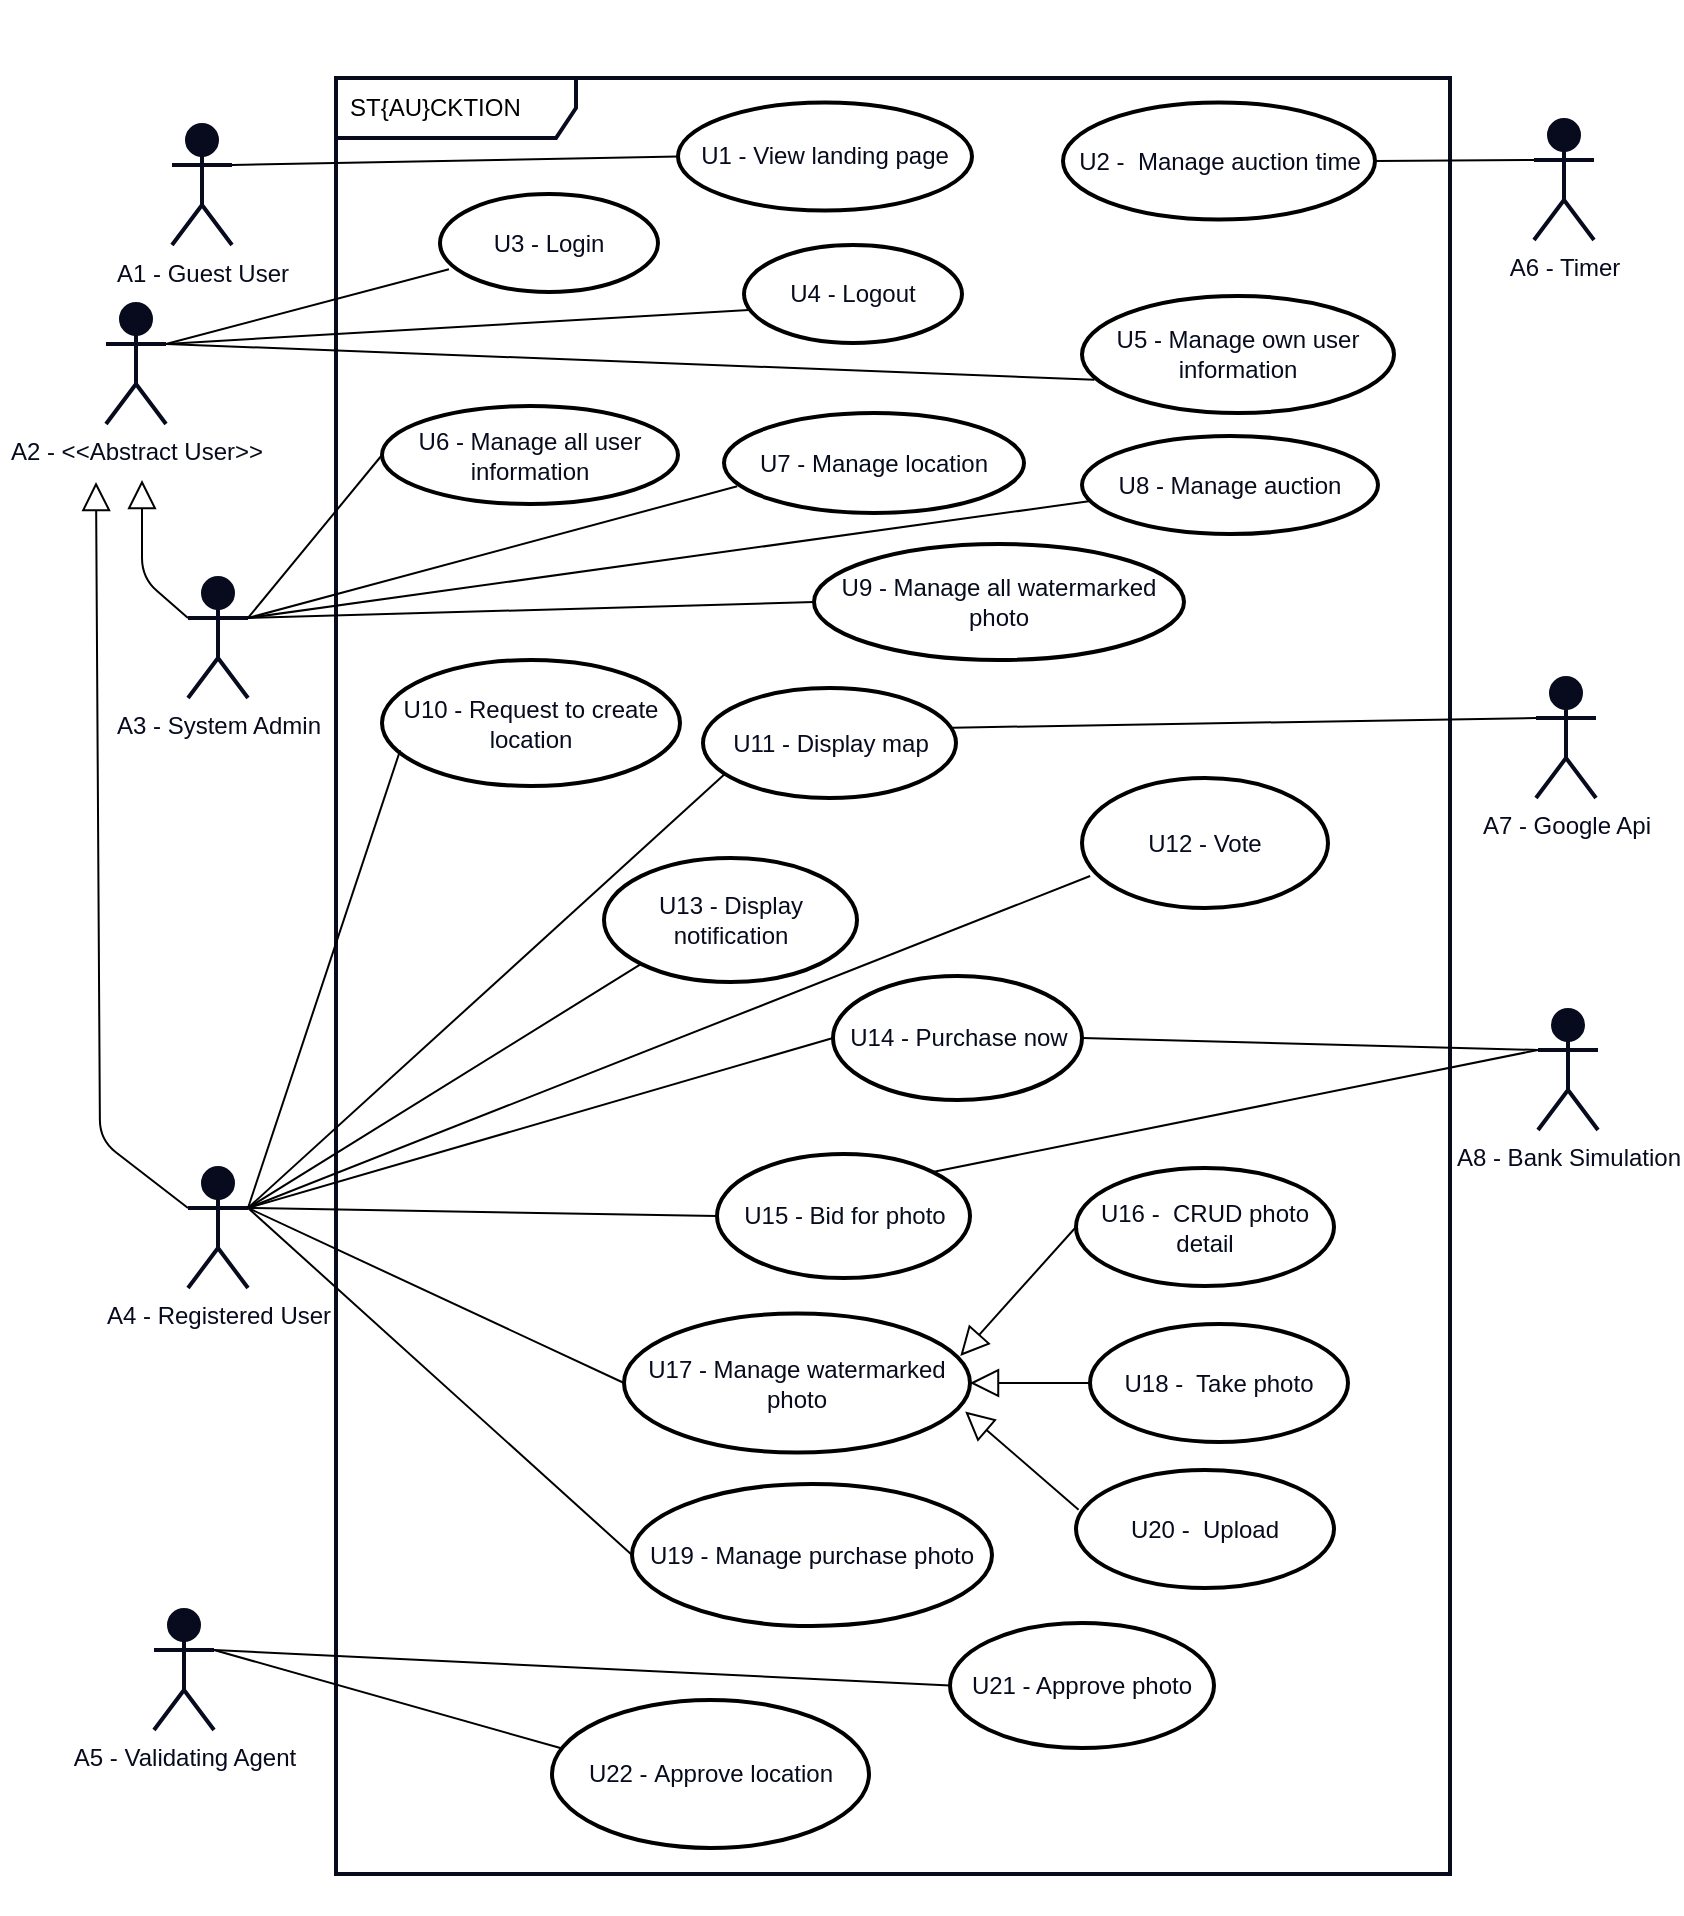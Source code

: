 <mxfile>
    <diagram id="NkEvDrXUQuuK_nOL2rht" name="Page-1">
        <mxGraphModel dx="1879" dy="1217" grid="0" gridSize="10" guides="1" tooltips="1" connect="1" arrows="1" fold="1" page="1" pageScale="1" pageWidth="850" pageHeight="1100" background="#FFFFFF" math="0" shadow="0">
            <root>
                <mxCell id="0"/>
                <mxCell id="1" parent="0"/>
                <mxCell id="89" value="" style="rounded=0;whiteSpace=wrap;html=1;strokeColor=#FFFFFF;strokeWidth=2;fontColor=#070B1D;fillColor=none;gradientColor=none;" parent="1" vertex="1">
                    <mxGeometry x="4" y="75" width="839" height="955" as="geometry"/>
                </mxCell>
                <mxCell id="65" value="ST{AU}CKTION" style="shape=umlFrame;whiteSpace=wrap;html=1;width=120;height=30;boundedLbl=1;verticalAlign=middle;align=left;spacingLeft=5;strokeWidth=2;swimlaneFillColor=none;perimeterSpacing=1;strokeColor=#070B1D;" parent="1" vertex="1">
                    <mxGeometry x="171" y="113" width="557" height="898" as="geometry"/>
                </mxCell>
                <mxCell id="4" value="&lt;font color=&quot;#070b1d&quot;&gt;A2 - &amp;lt;&amp;lt;Abstract User&amp;gt;&amp;gt;&lt;br&gt;&lt;/font&gt;" style="shape=umlActor;verticalLabelPosition=bottom;verticalAlign=top;html=1;strokeColor=#070B1D;strokeWidth=2;fillColor=#070B1D;gradientColor=none;" parent="1" vertex="1">
                    <mxGeometry x="56" y="226" width="30" height="60" as="geometry"/>
                </mxCell>
                <mxCell id="16" value="U7 - Manage location" style="ellipse;whiteSpace=wrap;html=1;strokeColor=#000000;strokeWidth=2;fontColor=#070B1D;fillColor=none;gradientColor=none;" parent="1" vertex="1">
                    <mxGeometry x="365" y="280.5" width="150" height="50" as="geometry"/>
                </mxCell>
                <mxCell id="20" value="U5 - Manage own user information" style="ellipse;whiteSpace=wrap;html=1;strokeColor=#000000;strokeWidth=2;fontColor=#070B1D;fillColor=none;gradientColor=none;" parent="1" vertex="1">
                    <mxGeometry x="544" y="222" width="156" height="58.5" as="geometry"/>
                </mxCell>
                <mxCell id="24" value="U20 -&amp;nbsp; Upload" style="ellipse;whiteSpace=wrap;html=1;strokeColor=#000000;strokeWidth=2;fontColor=#070B1D;fillColor=none;gradientColor=none;" parent="1" vertex="1">
                    <mxGeometry x="541" y="809" width="129" height="59" as="geometry"/>
                </mxCell>
                <mxCell id="28" value="U3 - Login" style="ellipse;whiteSpace=wrap;html=1;strokeColor=#000000;strokeWidth=2;fontColor=#070B1D;fillColor=none;gradientColor=none;" parent="1" vertex="1">
                    <mxGeometry x="223" y="171" width="109" height="49" as="geometry"/>
                </mxCell>
                <mxCell id="29" value="U4 - Logout" style="ellipse;whiteSpace=wrap;html=1;strokeColor=#000000;strokeWidth=2;fontColor=#070B1D;fillColor=none;gradientColor=none;" parent="1" vertex="1">
                    <mxGeometry x="375" y="196.5" width="109" height="49" as="geometry"/>
                </mxCell>
                <mxCell id="31" value="U15 -&amp;nbsp;Bid for photo" style="ellipse;whiteSpace=wrap;html=1;strokeColor=#000000;strokeWidth=2;fontColor=#070B1D;fillColor=none;gradientColor=none;" parent="1" vertex="1">
                    <mxGeometry x="361.5" y="651" width="126.5" height="62" as="geometry"/>
                </mxCell>
                <mxCell id="33" value="&lt;font color=&quot;#070b1d&quot;&gt;A8 - Bank Simulation&lt;br&gt;&lt;/font&gt;" style="shape=umlActor;verticalLabelPosition=bottom;verticalAlign=top;html=1;strokeColor=#070B1D;strokeWidth=2;fillColor=#070B1D;gradientColor=none;" parent="1" vertex="1">
                    <mxGeometry x="772" y="579" width="30" height="60" as="geometry"/>
                </mxCell>
                <mxCell id="34" value="&lt;font color=&quot;#070b1d&quot;&gt;A7 - Google Api&lt;br&gt;&lt;/font&gt;" style="shape=umlActor;verticalLabelPosition=bottom;verticalAlign=top;html=1;strokeColor=#070B1D;strokeWidth=2;fillColor=#070B1D;gradientColor=none;" parent="1" vertex="1">
                    <mxGeometry x="771" y="413" width="30" height="60" as="geometry"/>
                </mxCell>
                <mxCell id="38" value="&lt;font color=&quot;#070b1d&quot;&gt;A3 - System Admin&lt;br&gt;&lt;/font&gt;" style="shape=umlActor;verticalLabelPosition=bottom;verticalAlign=top;html=1;strokeColor=#070B1D;strokeWidth=2;fillColor=#070B1D;gradientColor=none;" parent="1" vertex="1">
                    <mxGeometry x="97" y="363" width="30" height="60" as="geometry"/>
                </mxCell>
                <mxCell id="43" value="U14 - Purchase now" style="ellipse;whiteSpace=wrap;html=1;strokeColor=#000000;strokeWidth=2;fontColor=#070B1D;fillColor=none;gradientColor=none;" parent="1" vertex="1">
                    <mxGeometry x="419.5" y="562" width="124.5" height="62" as="geometry"/>
                </mxCell>
                <mxCell id="48" value="U12 - Vote" style="ellipse;whiteSpace=wrap;html=1;strokeColor=#000000;strokeWidth=2;fontColor=#070B1D;fillColor=none;gradientColor=none;" parent="1" vertex="1">
                    <mxGeometry x="544" y="463" width="123" height="65" as="geometry"/>
                </mxCell>
                <mxCell id="50" value="U17 - Manage watermarked photo" style="ellipse;whiteSpace=wrap;html=1;strokeColor=#000000;strokeWidth=2;fontColor=#070B1D;fillColor=none;gradientColor=none;" parent="1" vertex="1">
                    <mxGeometry x="315" y="730.75" width="173" height="69.5" as="geometry"/>
                </mxCell>
                <mxCell id="69" value="U21 - Approve photo" style="ellipse;whiteSpace=wrap;html=1;strokeColor=#000000;strokeWidth=2;fontColor=#070B1D;fillColor=none;gradientColor=none;" parent="1" vertex="1">
                    <mxGeometry x="478" y="885.5" width="132" height="62.5" as="geometry"/>
                </mxCell>
                <mxCell id="75" value="&lt;font color=&quot;#070b1d&quot;&gt;A5 - Validating Agent&lt;br&gt;&lt;/font&gt;" style="shape=umlActor;verticalLabelPosition=bottom;verticalAlign=top;html=1;strokeColor=#070B1D;strokeWidth=2;fillColor=#070B1D;gradientColor=none;" parent="1" vertex="1">
                    <mxGeometry x="80" y="879" width="30" height="60" as="geometry"/>
                </mxCell>
                <mxCell id="86" value="" style="endArrow=none;html=1;rounded=1;strokeColor=#000000;fontColor=#070B1D;exitX=1;exitY=0.5;exitDx=0;exitDy=0;entryX=0;entryY=0.333;entryDx=0;entryDy=0;entryPerimeter=0;" parent="1" source="43" target="33" edge="1">
                    <mxGeometry width="50" height="50" relative="1" as="geometry">
                        <mxPoint x="437" y="822.5" as="sourcePoint"/>
                        <mxPoint x="487" y="772.5" as="targetPoint"/>
                    </mxGeometry>
                </mxCell>
                <mxCell id="94" value="" style="endArrow=none;html=1;strokeColor=#000000;exitX=0.041;exitY=0.768;exitDx=0;exitDy=0;entryX=1;entryY=0.333;entryDx=0;entryDy=0;entryPerimeter=0;exitPerimeter=0;" parent="1" source="28" target="4" edge="1">
                    <mxGeometry width="50" height="50" relative="1" as="geometry">
                        <mxPoint x="201" y="249.5" as="sourcePoint"/>
                        <mxPoint x="64" y="248" as="targetPoint"/>
                    </mxGeometry>
                </mxCell>
                <mxCell id="95" value="" style="endArrow=none;html=1;strokeColor=#000000;exitX=0.022;exitY=0.664;exitDx=0;exitDy=0;entryX=1;entryY=0.333;entryDx=0;entryDy=0;entryPerimeter=0;exitPerimeter=0;" parent="1" source="29" target="4" edge="1">
                    <mxGeometry width="50" height="50" relative="1" as="geometry">
                        <mxPoint x="201" y="250.5" as="sourcePoint"/>
                        <mxPoint x="62" y="249" as="targetPoint"/>
                    </mxGeometry>
                </mxCell>
                <mxCell id="96" value="" style="endArrow=none;html=1;strokeColor=#000000;exitX=0.04;exitY=0.715;exitDx=0;exitDy=0;entryX=1;entryY=0.333;entryDx=0;entryDy=0;entryPerimeter=0;exitPerimeter=0;" parent="1" source="20" target="4" edge="1">
                    <mxGeometry width="50" height="50" relative="1" as="geometry">
                        <mxPoint x="203" y="250.5" as="sourcePoint"/>
                        <mxPoint x="63" y="249" as="targetPoint"/>
                    </mxGeometry>
                </mxCell>
                <mxCell id="97" value="" style="endArrow=none;html=1;strokeColor=#000000;entryX=1;entryY=0.333;entryDx=0;entryDy=0;exitX=0.044;exitY=0.733;exitDx=0;exitDy=0;entryPerimeter=0;exitPerimeter=0;" parent="1" source="16" target="38" edge="1">
                    <mxGeometry width="50" height="50" relative="1" as="geometry">
                        <mxPoint x="286" y="373.5" as="sourcePoint"/>
                        <mxPoint x="132.0" y="372" as="targetPoint"/>
                    </mxGeometry>
                </mxCell>
                <mxCell id="98" value="" style="endArrow=none;html=1;strokeColor=#000000;entryX=1;entryY=0.333;entryDx=0;entryDy=0;exitX=0;exitY=0.5;exitDx=0;exitDy=0;entryPerimeter=0;" parent="1" source="69" target="75" edge="1">
                    <mxGeometry width="50" height="50" relative="1" as="geometry">
                        <mxPoint x="286" y="503.5" as="sourcePoint"/>
                        <mxPoint x="132.0" y="502" as="targetPoint"/>
                    </mxGeometry>
                </mxCell>
                <mxCell id="99" value="" style="endArrow=none;html=1;strokeColor=#000000;entryX=1;entryY=0.333;entryDx=0;entryDy=0;exitX=0;exitY=0.5;exitDx=0;exitDy=0;entryPerimeter=0;" parent="1" source="50" target="120" edge="1">
                    <mxGeometry width="50" height="50" relative="1" as="geometry">
                        <mxPoint x="286" y="631.5" as="sourcePoint"/>
                        <mxPoint x="132.0" y="630" as="targetPoint"/>
                    </mxGeometry>
                </mxCell>
                <mxCell id="101" value="" style="endArrow=none;html=1;strokeColor=#000000;entryX=1;entryY=0.333;entryDx=0;entryDy=0;exitX=0;exitY=0.5;exitDx=0;exitDy=0;entryPerimeter=0;" parent="1" source="31" target="120" edge="1">
                    <mxGeometry width="50" height="50" relative="1" as="geometry">
                        <mxPoint x="286" y="766.5" as="sourcePoint"/>
                        <mxPoint x="132.0" y="793.0" as="targetPoint"/>
                    </mxGeometry>
                </mxCell>
                <mxCell id="102" value="" style="endArrow=none;html=1;strokeColor=#000000;entryX=1;entryY=0.333;entryDx=0;entryDy=0;exitX=0;exitY=0.5;exitDx=0;exitDy=0;entryPerimeter=0;" parent="1" source="43" target="120" edge="1">
                    <mxGeometry width="50" height="50" relative="1" as="geometry">
                        <mxPoint x="286" y="767.5" as="sourcePoint"/>
                        <mxPoint x="132.0" y="793.0" as="targetPoint"/>
                    </mxGeometry>
                </mxCell>
                <mxCell id="103" value="U1 - View landing page" style="ellipse;whiteSpace=wrap;html=1;strokeColor=#000000;strokeWidth=2;fontColor=#070B1D;fillColor=none;gradientColor=none;" parent="1" vertex="1">
                    <mxGeometry x="342" y="125.25" width="147" height="54" as="geometry"/>
                </mxCell>
                <mxCell id="105" value="&lt;font color=&quot;#070b1d&quot;&gt;A1 - Guest User&lt;br&gt;&lt;/font&gt;" style="shape=umlActor;verticalLabelPosition=bottom;verticalAlign=top;html=1;strokeColor=#070B1D;strokeWidth=2;fillColor=#070B1D;gradientColor=none;" parent="1" vertex="1">
                    <mxGeometry x="89" y="136.5" width="30" height="60" as="geometry"/>
                </mxCell>
                <mxCell id="106" value="" style="endArrow=none;html=1;strokeColor=#000000;exitX=0;exitY=0.5;exitDx=0;exitDy=0;entryX=1;entryY=0.333;entryDx=0;entryDy=0;entryPerimeter=0;exitPerimeter=0;" parent="1" source="103" target="105" edge="1">
                    <mxGeometry width="50" height="50" relative="1" as="geometry">
                        <mxPoint x="311.0" y="109" as="sourcePoint"/>
                        <mxPoint x="66" y="171.5" as="targetPoint"/>
                    </mxGeometry>
                </mxCell>
                <mxCell id="112" value="" style="edgeStyle=none;html=1;endSize=12;endArrow=block;endFill=0;strokeColor=#000000;exitX=0;exitY=0.333;exitDx=0;exitDy=0;exitPerimeter=0;" parent="1" source="38" edge="1">
                    <mxGeometry width="160" relative="1" as="geometry">
                        <mxPoint x="-116" y="339.5" as="sourcePoint"/>
                        <mxPoint x="74" y="314" as="targetPoint"/>
                        <Array as="points">
                            <mxPoint x="74" y="363"/>
                        </Array>
                    </mxGeometry>
                </mxCell>
                <mxCell id="114" value="" style="edgeStyle=none;html=1;endSize=12;endArrow=block;endFill=0;strokeColor=#000000;exitX=0;exitY=0.333;exitDx=0;exitDy=0;exitPerimeter=0;" parent="1" source="120" edge="1">
                    <mxGeometry width="160" relative="1" as="geometry">
                        <mxPoint x="92" y="561" as="sourcePoint"/>
                        <mxPoint x="51" y="315" as="targetPoint"/>
                        <Array as="points">
                            <mxPoint x="53" y="644"/>
                        </Array>
                    </mxGeometry>
                </mxCell>
                <mxCell id="117" value="" style="endArrow=none;html=1;rounded=1;strokeColor=#000000;fontColor=#070B1D;exitX=1;exitY=0;exitDx=0;exitDy=0;entryX=0;entryY=0.333;entryDx=0;entryDy=0;entryPerimeter=0;" parent="1" source="31" target="33" edge="1">
                    <mxGeometry width="50" height="50" relative="1" as="geometry">
                        <mxPoint x="414.0" y="752.5" as="sourcePoint"/>
                        <mxPoint x="703" y="770" as="targetPoint"/>
                    </mxGeometry>
                </mxCell>
                <mxCell id="120" value="&lt;font color=&quot;#070b1d&quot;&gt;A4 - Registered User&lt;br&gt;&lt;/font&gt;" style="shape=umlActor;verticalLabelPosition=bottom;verticalAlign=top;html=1;strokeColor=#070B1D;strokeWidth=2;fillColor=#070B1D;gradientColor=none;" parent="1" vertex="1">
                    <mxGeometry x="97" y="658" width="30" height="60" as="geometry"/>
                </mxCell>
                <mxCell id="130" value="U10 - Request to create location" style="ellipse;whiteSpace=wrap;html=1;strokeColor=#000000;strokeWidth=2;fontColor=#070B1D;fillColor=none;gradientColor=none;" parent="1" vertex="1">
                    <mxGeometry x="194" y="404" width="149" height="63" as="geometry"/>
                </mxCell>
                <mxCell id="131" value="U22 -&amp;nbsp;Approve location" style="ellipse;whiteSpace=wrap;html=1;strokeColor=#000000;strokeWidth=2;fontColor=#070B1D;fillColor=none;gradientColor=none;" parent="1" vertex="1">
                    <mxGeometry x="279" y="924" width="158.5" height="74" as="geometry"/>
                </mxCell>
                <mxCell id="135" value="" style="endArrow=none;html=1;strokeColor=#000000;entryX=1;entryY=0.333;entryDx=0;entryDy=0;exitX=0.032;exitY=0.328;exitDx=0;exitDy=0;entryPerimeter=0;exitPerimeter=0;" parent="1" source="131" target="75" edge="1">
                    <mxGeometry width="50" height="50" relative="1" as="geometry">
                        <mxPoint x="430.5" y="966.25" as="sourcePoint"/>
                        <mxPoint x="137" y="923.0" as="targetPoint"/>
                    </mxGeometry>
                </mxCell>
                <mxCell id="137" value="U11 -&amp;nbsp;Display map" style="ellipse;whiteSpace=wrap;html=1;strokeColor=#000000;strokeWidth=2;fontColor=#070B1D;fillColor=none;gradientColor=none;" parent="1" vertex="1">
                    <mxGeometry x="354.5" y="418" width="126.5" height="55" as="geometry"/>
                </mxCell>
                <mxCell id="138" value="" style="endArrow=none;html=1;strokeColor=#000000;exitX=0.084;exitY=0.787;exitDx=0;exitDy=0;entryX=1;entryY=0.333;entryDx=0;entryDy=0;entryPerimeter=0;exitPerimeter=0;" parent="1" source="137" target="120" edge="1">
                    <mxGeometry width="50" height="50" relative="1" as="geometry">
                        <mxPoint x="308.0" y="562" as="sourcePoint"/>
                        <mxPoint x="125" y="624" as="targetPoint"/>
                    </mxGeometry>
                </mxCell>
                <mxCell id="139" value="" style="endArrow=none;html=1;strokeColor=#000000;entryX=0;entryY=0.333;entryDx=0;entryDy=0;entryPerimeter=0;exitX=0.987;exitY=0.361;exitDx=0;exitDy=0;exitPerimeter=0;" parent="1" source="137" target="34" edge="1">
                    <mxGeometry width="50" height="50" relative="1" as="geometry">
                        <mxPoint x="559" y="495" as="sourcePoint"/>
                        <mxPoint x="137.0" y="635" as="targetPoint"/>
                    </mxGeometry>
                </mxCell>
                <mxCell id="146" value="" style="endArrow=none;html=1;strokeColor=#000000;exitX=0.061;exitY=0.716;exitDx=0;exitDy=0;entryX=1;entryY=0.333;entryDx=0;entryDy=0;entryPerimeter=0;exitPerimeter=0;" parent="1" source="130" target="120" edge="1">
                    <mxGeometry width="50" height="50" relative="1" as="geometry">
                        <mxPoint x="292.0" y="465.25" as="sourcePoint"/>
                        <mxPoint x="113.0" y="580.75" as="targetPoint"/>
                    </mxGeometry>
                </mxCell>
                <mxCell id="147" value="&lt;font color=&quot;#070b1d&quot;&gt;A6 - Timer&lt;br&gt;&lt;/font&gt;" style="shape=umlActor;verticalLabelPosition=bottom;verticalAlign=top;html=1;strokeColor=#070B1D;strokeWidth=2;fillColor=#070B1D;gradientColor=none;" parent="1" vertex="1">
                    <mxGeometry x="770" y="134" width="30" height="60" as="geometry"/>
                </mxCell>
                <mxCell id="151" value="U2 -&amp;nbsp;&amp;nbsp;Manage auction time" style="ellipse;whiteSpace=wrap;html=1;strokeColor=#000000;strokeWidth=2;fontColor=#070B1D;fillColor=none;gradientColor=none;" parent="1" vertex="1">
                    <mxGeometry x="534.5" y="125.25" width="156" height="58.5" as="geometry"/>
                </mxCell>
                <mxCell id="155" value="" style="endArrow=none;html=1;strokeColor=#000000;exitX=0;exitY=0.333;exitDx=0;exitDy=0;entryX=1;entryY=0.5;entryDx=0;entryDy=0;exitPerimeter=0;" parent="1" source="147" target="151" edge="1">
                    <mxGeometry width="50" height="50" relative="1" as="geometry">
                        <mxPoint x="911.0" y="380.5" as="sourcePoint"/>
                        <mxPoint x="625" y="358" as="targetPoint"/>
                    </mxGeometry>
                </mxCell>
                <mxCell id="156" value="U6 - Manage all user information" style="ellipse;whiteSpace=wrap;html=1;strokeColor=#000000;strokeWidth=2;fontColor=#070B1D;fillColor=none;gradientColor=none;" parent="1" vertex="1">
                    <mxGeometry x="194" y="277" width="148" height="49" as="geometry"/>
                </mxCell>
                <mxCell id="157" value="" style="endArrow=none;html=1;strokeColor=#000000;entryX=1;entryY=0.333;entryDx=0;entryDy=0;exitX=0;exitY=0.5;exitDx=0;exitDy=0;entryPerimeter=0;" parent="1" source="156" target="38" edge="1">
                    <mxGeometry width="50" height="50" relative="1" as="geometry">
                        <mxPoint x="302.0" y="360.5" as="sourcePoint"/>
                        <mxPoint x="137" y="393" as="targetPoint"/>
                    </mxGeometry>
                </mxCell>
                <mxCell id="158" value="U8 - Manage auction" style="ellipse;whiteSpace=wrap;html=1;strokeColor=#000000;strokeWidth=2;fontColor=#070B1D;fillColor=none;gradientColor=none;" parent="1" vertex="1">
                    <mxGeometry x="544" y="292" width="148" height="49" as="geometry"/>
                </mxCell>
                <mxCell id="159" value="" style="endArrow=none;html=1;strokeColor=#000000;entryX=1;entryY=0.333;entryDx=0;entryDy=0;exitX=0.023;exitY=0.666;exitDx=0;exitDy=0;entryPerimeter=0;exitPerimeter=0;" parent="1" source="158" target="38" edge="1">
                    <mxGeometry width="50" height="50" relative="1" as="geometry">
                        <mxPoint x="138" y="409.5" as="sourcePoint"/>
                        <mxPoint x="-21" y="419" as="targetPoint"/>
                    </mxGeometry>
                </mxCell>
                <mxCell id="160" value="U9 - Manage all watermarked photo" style="ellipse;whiteSpace=wrap;html=1;strokeColor=#000000;strokeWidth=2;fontColor=#070B1D;fillColor=none;gradientColor=none;" parent="1" vertex="1">
                    <mxGeometry x="410" y="346" width="185" height="58" as="geometry"/>
                </mxCell>
                <mxCell id="161" value="" style="endArrow=none;html=1;strokeColor=#000000;entryX=1;entryY=0.333;entryDx=0;entryDy=0;exitX=0;exitY=0.5;exitDx=0;exitDy=0;entryPerimeter=0;" parent="1" source="160" target="38" edge="1">
                    <mxGeometry width="50" height="50" relative="1" as="geometry">
                        <mxPoint x="254.5" y="442.5" as="sourcePoint"/>
                        <mxPoint x="95.5" y="452" as="targetPoint"/>
                    </mxGeometry>
                </mxCell>
                <mxCell id="165" value="U13 - Display notification" style="ellipse;whiteSpace=wrap;html=1;strokeColor=#000000;strokeWidth=2;fontColor=#070B1D;fillColor=none;gradientColor=none;" parent="1" vertex="1">
                    <mxGeometry x="305" y="503" width="126.5" height="62" as="geometry"/>
                </mxCell>
                <mxCell id="166" value="" style="endArrow=none;html=1;strokeColor=#000000;entryX=1;entryY=0.333;entryDx=0;entryDy=0;exitX=0;exitY=1;exitDx=0;exitDy=0;entryPerimeter=0;" parent="1" source="165" target="120" edge="1">
                    <mxGeometry width="50" height="50" relative="1" as="geometry">
                        <mxPoint x="274" y="913.5" as="sourcePoint"/>
                        <mxPoint x="115" y="825" as="targetPoint"/>
                    </mxGeometry>
                </mxCell>
                <mxCell id="178" value="" style="endArrow=none;html=1;strokeColor=#000000;exitX=0;exitY=0.5;exitDx=0;exitDy=0;entryX=1;entryY=0.333;entryDx=0;entryDy=0;entryPerimeter=0;" parent="1" source="179" target="120" edge="1">
                    <mxGeometry width="50" height="50" relative="1" as="geometry">
                        <mxPoint x="-52.0" y="962.75" as="sourcePoint"/>
                        <mxPoint x="-44" y="811" as="targetPoint"/>
                    </mxGeometry>
                </mxCell>
                <mxCell id="179" value="U19 - Manage purchase photo" style="ellipse;whiteSpace=wrap;html=1;strokeColor=#000000;strokeWidth=2;fontColor=#070B1D;fillColor=none;gradientColor=none;" parent="1" vertex="1">
                    <mxGeometry x="319" y="816" width="180" height="71" as="geometry"/>
                </mxCell>
                <mxCell id="180" value="U18 -&amp;nbsp; Take photo" style="ellipse;whiteSpace=wrap;html=1;strokeColor=#000000;strokeWidth=2;fontColor=#070B1D;fillColor=none;gradientColor=none;" parent="1" vertex="1">
                    <mxGeometry x="548" y="736" width="129" height="59" as="geometry"/>
                </mxCell>
                <mxCell id="181" value="U16 -&amp;nbsp; CRUD photo detail" style="ellipse;whiteSpace=wrap;html=1;strokeColor=#000000;strokeWidth=2;fontColor=#070B1D;fillColor=none;gradientColor=none;" parent="1" vertex="1">
                    <mxGeometry x="541" y="658" width="129" height="59" as="geometry"/>
                </mxCell>
                <mxCell id="185" value="" style="edgeStyle=none;html=1;endSize=12;endArrow=block;endFill=0;strokeColor=#000000;entryX=0.972;entryY=0.305;entryDx=0;entryDy=0;exitX=0;exitY=0.5;exitDx=0;exitDy=0;entryPerimeter=0;" parent="1" source="181" target="50" edge="1">
                    <mxGeometry width="160" relative="1" as="geometry">
                        <mxPoint x="443" y="969.5" as="sourcePoint"/>
                        <mxPoint x="447" y="860.5" as="targetPoint"/>
                        <Array as="points"/>
                    </mxGeometry>
                </mxCell>
                <mxCell id="186" value="" style="endArrow=none;html=1;strokeColor=#000000;exitX=1;exitY=0.333;exitDx=0;exitDy=0;entryX=0.033;entryY=0.754;entryDx=0;entryDy=0;exitPerimeter=0;entryPerimeter=0;" parent="1" source="120" target="48" edge="1">
                    <mxGeometry width="50" height="50" relative="1" as="geometry">
                        <mxPoint x="-52.0" y="962.75" as="sourcePoint"/>
                        <mxPoint x="-44" y="811" as="targetPoint"/>
                    </mxGeometry>
                </mxCell>
                <mxCell id="187" value="" style="edgeStyle=none;html=1;endSize=12;endArrow=block;endFill=0;strokeColor=#000000;entryX=1;entryY=0.5;entryDx=0;entryDy=0;exitX=0;exitY=0.5;exitDx=0;exitDy=0;" parent="1" source="180" target="50" edge="1">
                    <mxGeometry width="160" relative="1" as="geometry">
                        <mxPoint x="470.0" y="982.55" as="sourcePoint"/>
                        <mxPoint x="405.827" y="897.456" as="targetPoint"/>
                        <Array as="points"/>
                    </mxGeometry>
                </mxCell>
                <mxCell id="188" value="" style="edgeStyle=none;html=1;endSize=12;endArrow=block;endFill=0;strokeColor=#000000;entryX=0.986;entryY=0.705;entryDx=0;entryDy=0;entryPerimeter=0;exitX=0.01;exitY=0.336;exitDx=0;exitDy=0;exitPerimeter=0;" parent="1" source="24" target="50" edge="1">
                    <mxGeometry width="160" relative="1" as="geometry">
                        <mxPoint x="467.439" y="1078.94" as="sourcePoint"/>
                        <mxPoint x="402.003" y="967.003" as="targetPoint"/>
                        <Array as="points"/>
                    </mxGeometry>
                </mxCell>
            </root>
        </mxGraphModel>
    </diagram>
</mxfile>